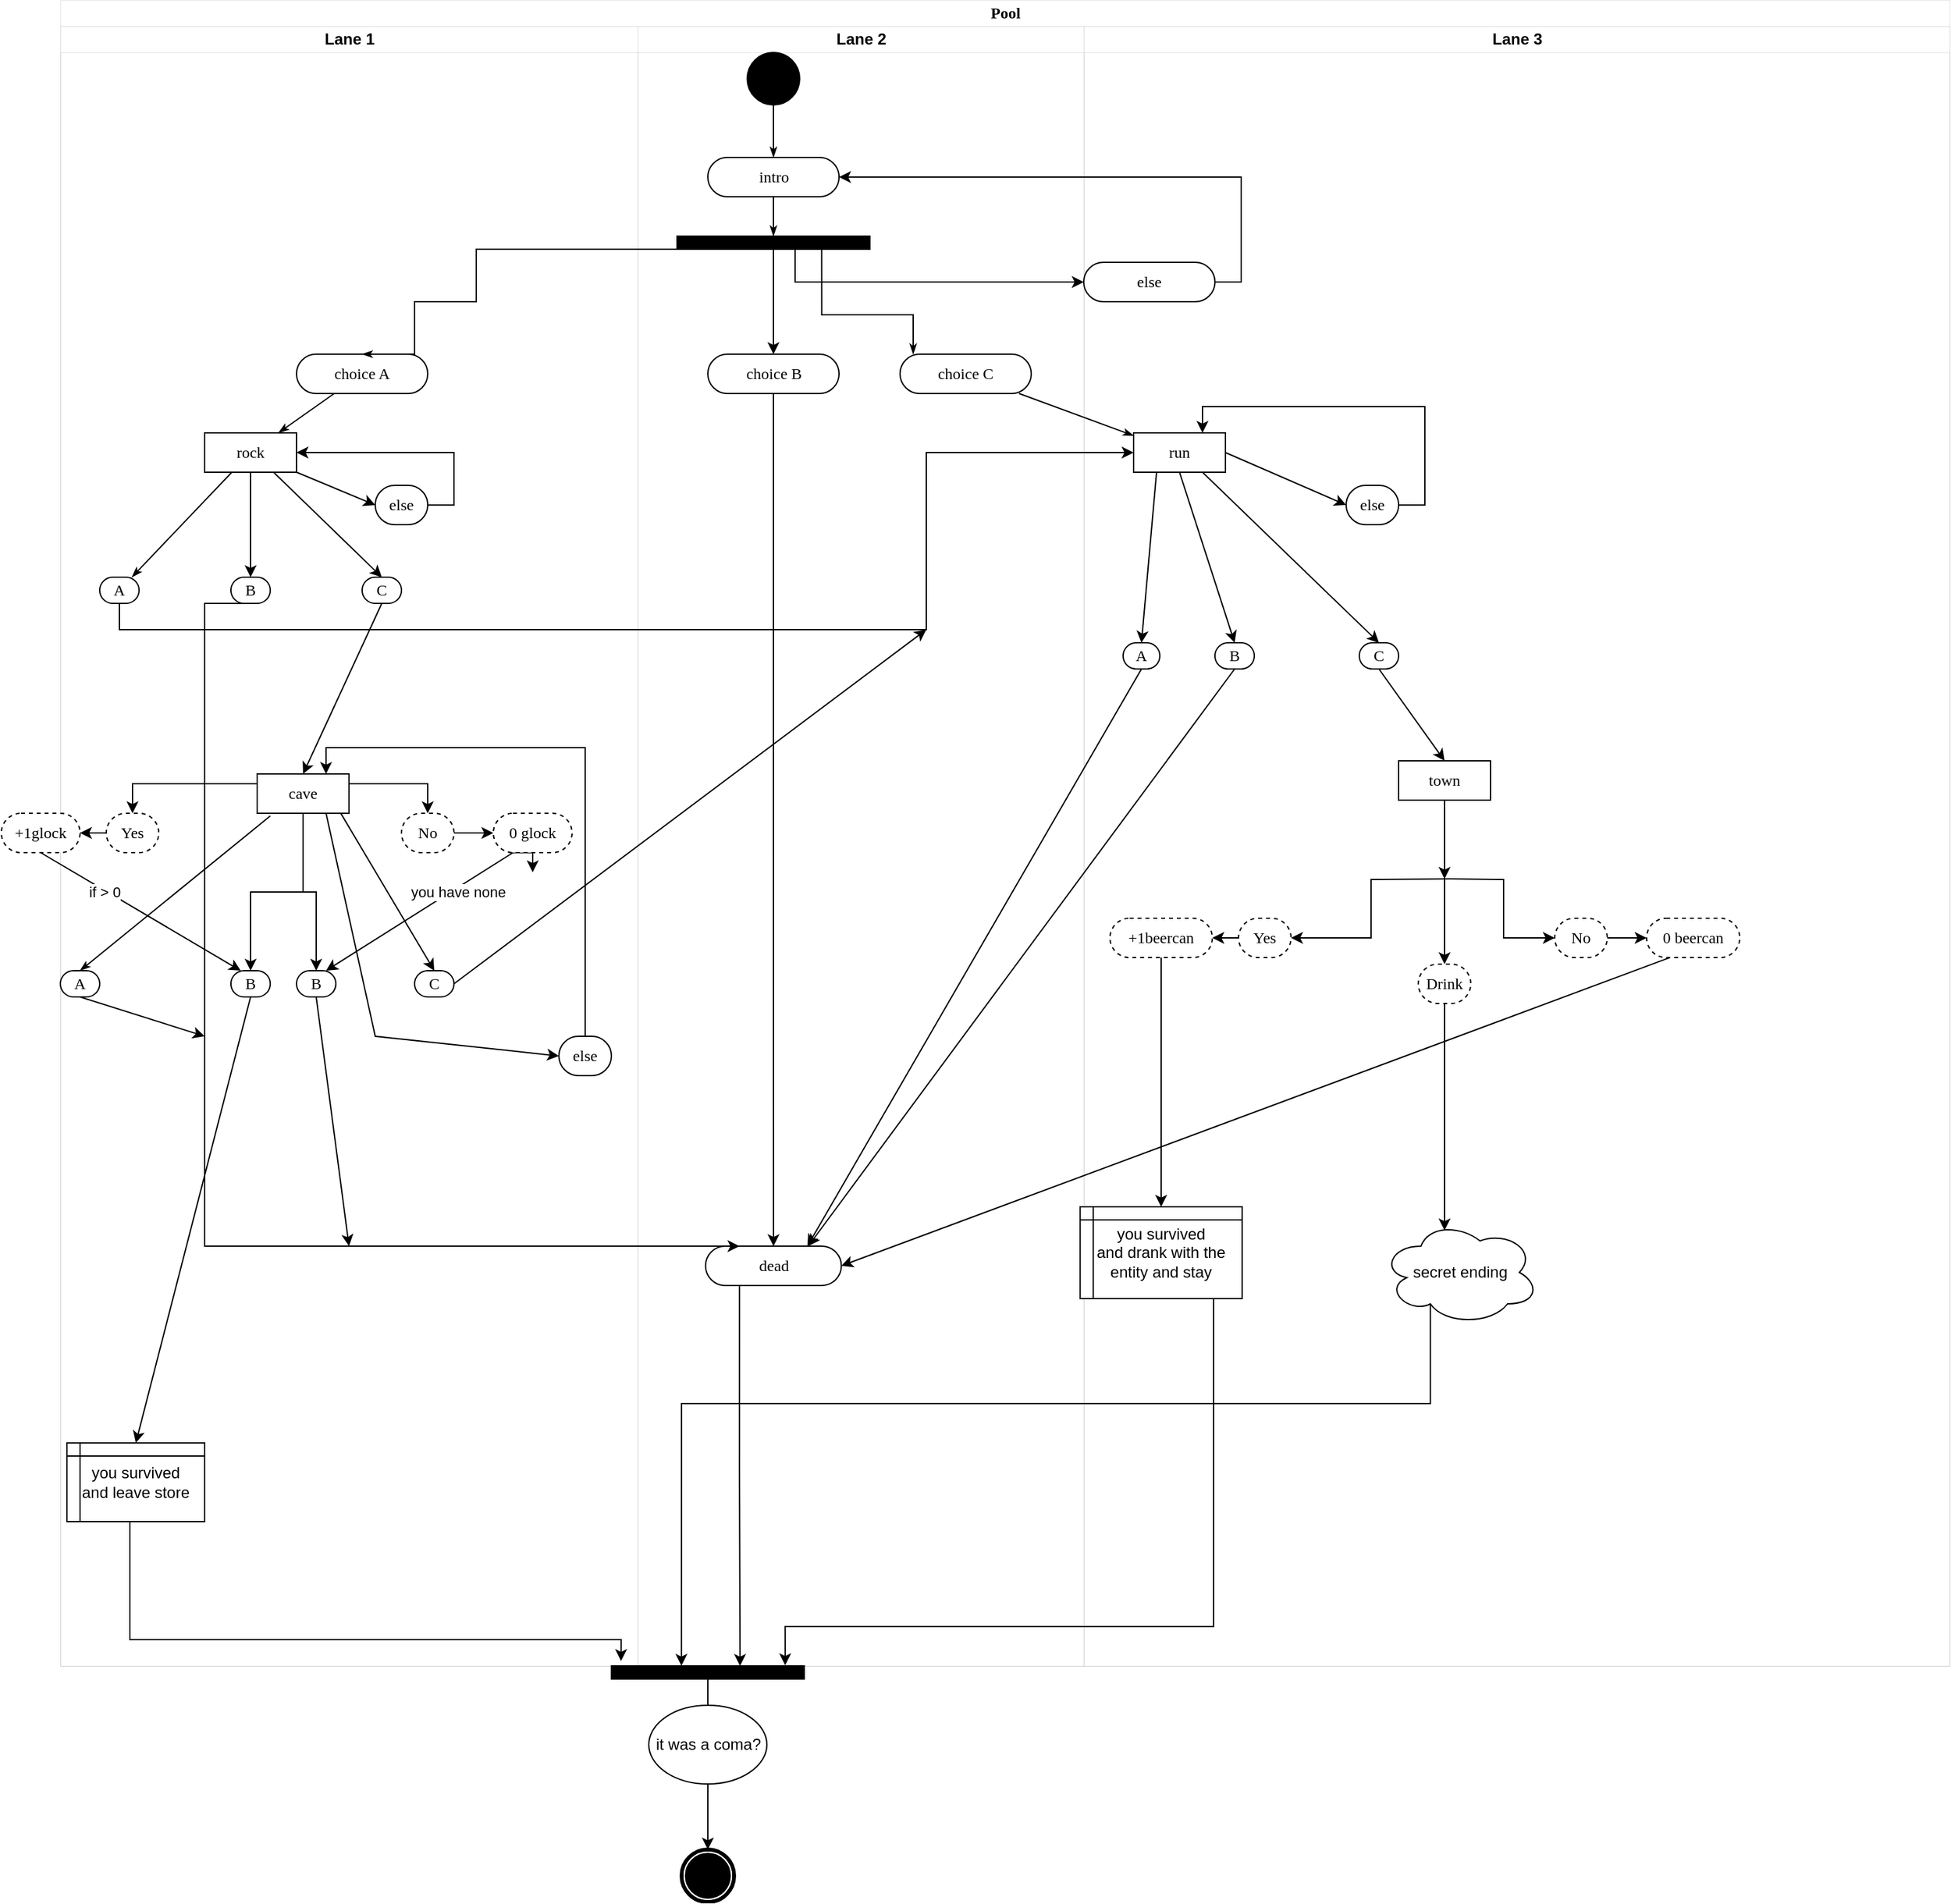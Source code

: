<mxfile version="20.5.1" type="github">
  <diagram name="Page-1" id="0783ab3e-0a74-02c8-0abd-f7b4e66b4bec">
    <mxGraphModel dx="3700" dy="2087" grid="1" gridSize="10" guides="1" tooltips="1" connect="1" arrows="1" fold="1" page="1" pageScale="1" pageWidth="850" pageHeight="1100" background="none" math="0" shadow="0">
      <root>
        <mxCell id="0" />
        <mxCell id="1" parent="0" />
        <mxCell id="1c1d494c118603dd-1" value="Pool" style="swimlane;html=1;childLayout=stackLayout;startSize=20;rounded=0;shadow=0;comic=0;labelBackgroundColor=none;strokeWidth=0;fontFamily=Verdana;fontSize=12;align=center;" parent="1" vertex="1">
          <mxGeometry x="-500" y="20" width="1440" height="1270" as="geometry" />
        </mxCell>
        <mxCell id="1c1d494c118603dd-2" value="Lane 1" style="swimlane;html=1;startSize=20;strokeWidth=0;" parent="1c1d494c118603dd-1" vertex="1">
          <mxGeometry y="20" width="440" height="1250" as="geometry" />
        </mxCell>
        <mxCell id="1c1d494c118603dd-7" value="A" style="rounded=1;whiteSpace=wrap;html=1;shadow=0;comic=0;labelBackgroundColor=none;strokeWidth=1;fontFamily=Verdana;fontSize=12;align=center;arcSize=50;" parent="1c1d494c118603dd-2" vertex="1">
          <mxGeometry x="30" y="420" width="30" height="20" as="geometry" />
        </mxCell>
        <mxCell id="1c1d494c118603dd-35" style="edgeStyle=none;rounded=0;html=1;labelBackgroundColor=none;startArrow=none;startFill=0;startSize=5;endArrow=classicThin;endFill=1;endSize=5;jettySize=auto;orthogonalLoop=1;strokeWidth=1;fontFamily=Verdana;fontSize=12" parent="1c1d494c118603dd-2" source="1c1d494c118603dd-10" target="1c1d494c118603dd-7" edge="1">
          <mxGeometry relative="1" as="geometry" />
        </mxCell>
        <mxCell id="5KNi4qouuiM3pBmb8lXh-45" style="edgeStyle=orthogonalEdgeStyle;rounded=0;orthogonalLoop=1;jettySize=auto;html=1;exitX=0.5;exitY=1;exitDx=0;exitDy=0;entryX=0.5;entryY=0;entryDx=0;entryDy=0;" edge="1" parent="1c1d494c118603dd-2" source="1c1d494c118603dd-10" target="5KNi4qouuiM3pBmb8lXh-16">
          <mxGeometry relative="1" as="geometry" />
        </mxCell>
        <mxCell id="1c1d494c118603dd-10" value="rock" style="rounded=0;whiteSpace=wrap;html=1;shadow=0;comic=0;labelBackgroundColor=none;strokeWidth=1;fontFamily=Verdana;fontSize=12;align=center;arcSize=50;" parent="1c1d494c118603dd-2" vertex="1">
          <mxGeometry x="110" y="310" width="70" height="30" as="geometry" />
        </mxCell>
        <mxCell id="1c1d494c118603dd-6" value="choice A" style="rounded=1;whiteSpace=wrap;html=1;shadow=0;comic=0;labelBackgroundColor=none;strokeWidth=1;fontFamily=Verdana;fontSize=12;align=center;arcSize=50;" parent="1c1d494c118603dd-2" vertex="1">
          <mxGeometry x="180" y="250" width="100" height="30" as="geometry" />
        </mxCell>
        <mxCell id="1c1d494c118603dd-34" style="edgeStyle=none;rounded=0;html=1;labelBackgroundColor=none;startArrow=none;startFill=0;startSize=5;endArrow=classicThin;endFill=1;endSize=5;jettySize=auto;orthogonalLoop=1;strokeWidth=1;fontFamily=Verdana;fontSize=12" parent="1c1d494c118603dd-2" source="1c1d494c118603dd-6" target="1c1d494c118603dd-10" edge="1">
          <mxGeometry relative="1" as="geometry" />
        </mxCell>
        <mxCell id="5KNi4qouuiM3pBmb8lXh-16" value="B" style="rounded=1;whiteSpace=wrap;html=1;shadow=0;comic=0;labelBackgroundColor=none;strokeWidth=1;fontFamily=Verdana;fontSize=12;align=center;arcSize=50;" vertex="1" parent="1c1d494c118603dd-2">
          <mxGeometry x="130" y="420" width="30" height="20" as="geometry" />
        </mxCell>
        <mxCell id="5KNi4qouuiM3pBmb8lXh-17" value="C" style="rounded=1;whiteSpace=wrap;html=1;shadow=0;comic=0;labelBackgroundColor=none;strokeWidth=1;fontFamily=Verdana;fontSize=12;align=center;arcSize=50;" vertex="1" parent="1c1d494c118603dd-2">
          <mxGeometry x="230" y="420" width="30" height="20" as="geometry" />
        </mxCell>
        <mxCell id="5KNi4qouuiM3pBmb8lXh-48" value="" style="endArrow=classic;html=1;rounded=0;exitX=0.75;exitY=1;exitDx=0;exitDy=0;entryX=0.5;entryY=0;entryDx=0;entryDy=0;" edge="1" parent="1c1d494c118603dd-2" source="1c1d494c118603dd-10" target="5KNi4qouuiM3pBmb8lXh-17">
          <mxGeometry width="50" height="50" relative="1" as="geometry">
            <mxPoint x="200" y="390" as="sourcePoint" />
            <mxPoint x="250" y="340" as="targetPoint" />
          </mxGeometry>
        </mxCell>
        <mxCell id="5KNi4qouuiM3pBmb8lXh-74" style="edgeStyle=orthogonalEdgeStyle;rounded=0;orthogonalLoop=1;jettySize=auto;html=1;exitX=1;exitY=0.25;exitDx=0;exitDy=0;entryX=0.5;entryY=0;entryDx=0;entryDy=0;" edge="1" parent="1c1d494c118603dd-2" source="5KNi4qouuiM3pBmb8lXh-51" target="5KNi4qouuiM3pBmb8lXh-61">
          <mxGeometry relative="1" as="geometry" />
        </mxCell>
        <mxCell id="5KNi4qouuiM3pBmb8lXh-75" style="edgeStyle=orthogonalEdgeStyle;rounded=0;orthogonalLoop=1;jettySize=auto;html=1;exitX=0;exitY=0.25;exitDx=0;exitDy=0;entryX=0.5;entryY=0;entryDx=0;entryDy=0;" edge="1" parent="1c1d494c118603dd-2" source="5KNi4qouuiM3pBmb8lXh-51" target="5KNi4qouuiM3pBmb8lXh-60">
          <mxGeometry relative="1" as="geometry" />
        </mxCell>
        <mxCell id="5KNi4qouuiM3pBmb8lXh-80" style="edgeStyle=orthogonalEdgeStyle;rounded=0;orthogonalLoop=1;jettySize=auto;html=1;exitX=0.5;exitY=1;exitDx=0;exitDy=0;entryX=0.5;entryY=0;entryDx=0;entryDy=0;" edge="1" parent="1c1d494c118603dd-2" source="5KNi4qouuiM3pBmb8lXh-51" target="5KNi4qouuiM3pBmb8lXh-77">
          <mxGeometry relative="1" as="geometry" />
        </mxCell>
        <mxCell id="5KNi4qouuiM3pBmb8lXh-97" style="edgeStyle=orthogonalEdgeStyle;rounded=0;orthogonalLoop=1;jettySize=auto;html=1;exitX=0.5;exitY=1;exitDx=0;exitDy=0;entryX=0.5;entryY=0;entryDx=0;entryDy=0;" edge="1" parent="1c1d494c118603dd-2" source="5KNi4qouuiM3pBmb8lXh-51" target="5KNi4qouuiM3pBmb8lXh-95">
          <mxGeometry relative="1" as="geometry" />
        </mxCell>
        <mxCell id="5KNi4qouuiM3pBmb8lXh-51" value="cave" style="rounded=0;whiteSpace=wrap;html=1;shadow=0;comic=0;labelBackgroundColor=none;strokeWidth=1;fontFamily=Verdana;fontSize=12;align=center;arcSize=50;" vertex="1" parent="1c1d494c118603dd-2">
          <mxGeometry x="150" y="570" width="70" height="30" as="geometry" />
        </mxCell>
        <mxCell id="5KNi4qouuiM3pBmb8lXh-58" style="edgeStyle=orthogonalEdgeStyle;rounded=0;orthogonalLoop=1;jettySize=auto;html=1;exitX=1;exitY=0.5;exitDx=0;exitDy=0;entryX=1;entryY=0.5;entryDx=0;entryDy=0;" edge="1" parent="1c1d494c118603dd-2" source="5KNi4qouuiM3pBmb8lXh-53" target="1c1d494c118603dd-10">
          <mxGeometry relative="1" as="geometry" />
        </mxCell>
        <mxCell id="5KNi4qouuiM3pBmb8lXh-53" value="else" style="rounded=1;whiteSpace=wrap;html=1;shadow=0;comic=0;labelBackgroundColor=none;strokeWidth=1;fontFamily=Verdana;fontSize=12;align=center;arcSize=50;" vertex="1" parent="1c1d494c118603dd-2">
          <mxGeometry x="240" y="350" width="40" height="30" as="geometry" />
        </mxCell>
        <mxCell id="5KNi4qouuiM3pBmb8lXh-57" value="" style="endArrow=classic;html=1;rounded=0;exitX=1;exitY=1;exitDx=0;exitDy=0;entryX=0;entryY=0.5;entryDx=0;entryDy=0;" edge="1" parent="1c1d494c118603dd-2" source="1c1d494c118603dd-10" target="5KNi4qouuiM3pBmb8lXh-53">
          <mxGeometry width="50" height="50" relative="1" as="geometry">
            <mxPoint x="400" y="490" as="sourcePoint" />
            <mxPoint x="450" y="440" as="targetPoint" />
          </mxGeometry>
        </mxCell>
        <mxCell id="5KNi4qouuiM3pBmb8lXh-69" style="edgeStyle=orthogonalEdgeStyle;rounded=0;orthogonalLoop=1;jettySize=auto;html=1;" edge="1" parent="1c1d494c118603dd-2" source="5KNi4qouuiM3pBmb8lXh-60" target="5KNi4qouuiM3pBmb8lXh-68">
          <mxGeometry relative="1" as="geometry" />
        </mxCell>
        <mxCell id="5KNi4qouuiM3pBmb8lXh-60" value="Yes" style="rounded=1;whiteSpace=wrap;html=1;shadow=0;comic=0;labelBackgroundColor=none;strokeWidth=1;fontFamily=Verdana;fontSize=12;align=center;arcSize=50;fillStyle=auto;dashed=1;" vertex="1" parent="1c1d494c118603dd-2">
          <mxGeometry x="35" y="600" width="40" height="30" as="geometry" />
        </mxCell>
        <mxCell id="5KNi4qouuiM3pBmb8lXh-71" value="" style="edgeStyle=orthogonalEdgeStyle;rounded=0;orthogonalLoop=1;jettySize=auto;html=1;" edge="1" parent="1c1d494c118603dd-2" source="5KNi4qouuiM3pBmb8lXh-61" target="5KNi4qouuiM3pBmb8lXh-70">
          <mxGeometry relative="1" as="geometry" />
        </mxCell>
        <mxCell id="5KNi4qouuiM3pBmb8lXh-61" value="No" style="rounded=1;whiteSpace=wrap;html=1;shadow=0;comic=0;labelBackgroundColor=none;strokeWidth=1;fontFamily=Verdana;fontSize=12;align=center;arcSize=50;dashed=1;" vertex="1" parent="1c1d494c118603dd-2">
          <mxGeometry x="260" y="600" width="40" height="30" as="geometry" />
        </mxCell>
        <mxCell id="5KNi4qouuiM3pBmb8lXh-67" value="" style="endArrow=classic;html=1;rounded=0;entryX=0.5;entryY=0;entryDx=0;entryDy=0;exitX=0.5;exitY=1;exitDx=0;exitDy=0;" edge="1" parent="1c1d494c118603dd-2" source="5KNi4qouuiM3pBmb8lXh-17" target="5KNi4qouuiM3pBmb8lXh-51">
          <mxGeometry width="50" height="50" relative="1" as="geometry">
            <mxPoint x="230" y="520" as="sourcePoint" />
            <mxPoint x="280" y="470" as="targetPoint" />
          </mxGeometry>
        </mxCell>
        <mxCell id="5KNi4qouuiM3pBmb8lXh-68" value="+1glock" style="rounded=1;whiteSpace=wrap;html=1;shadow=0;comic=0;labelBackgroundColor=none;strokeWidth=1;fontFamily=Verdana;fontSize=12;align=center;arcSize=50;fillStyle=auto;dashed=1;" vertex="1" parent="1c1d494c118603dd-2">
          <mxGeometry x="-45" y="600" width="60" height="30" as="geometry" />
        </mxCell>
        <mxCell id="5KNi4qouuiM3pBmb8lXh-94" style="edgeStyle=orthogonalEdgeStyle;rounded=0;orthogonalLoop=1;jettySize=auto;html=1;exitX=0.25;exitY=1;exitDx=0;exitDy=0;" edge="1" parent="1c1d494c118603dd-2" source="5KNi4qouuiM3pBmb8lXh-70">
          <mxGeometry relative="1" as="geometry">
            <mxPoint x="360" y="645" as="targetPoint" />
          </mxGeometry>
        </mxCell>
        <mxCell id="5KNi4qouuiM3pBmb8lXh-70" value="0 glock" style="rounded=1;whiteSpace=wrap;html=1;shadow=0;comic=0;labelBackgroundColor=none;strokeWidth=1;fontFamily=Verdana;fontSize=12;align=center;arcSize=50;dashed=1;" vertex="1" parent="1c1d494c118603dd-2">
          <mxGeometry x="330" y="600" width="60" height="30" as="geometry" />
        </mxCell>
        <mxCell id="5KNi4qouuiM3pBmb8lXh-76" value="A" style="rounded=1;whiteSpace=wrap;html=1;shadow=0;comic=0;labelBackgroundColor=none;strokeWidth=1;fontFamily=Verdana;fontSize=12;align=center;arcSize=50;" vertex="1" parent="1c1d494c118603dd-2">
          <mxGeometry y="720" width="30" height="20" as="geometry" />
        </mxCell>
        <mxCell id="5KNi4qouuiM3pBmb8lXh-77" value="B" style="rounded=1;whiteSpace=wrap;html=1;shadow=0;comic=0;labelBackgroundColor=none;strokeWidth=1;fontFamily=Verdana;fontSize=12;align=center;arcSize=50;" vertex="1" parent="1c1d494c118603dd-2">
          <mxGeometry x="130" y="720" width="30" height="20" as="geometry" />
        </mxCell>
        <mxCell id="5KNi4qouuiM3pBmb8lXh-78" value="C" style="rounded=1;whiteSpace=wrap;html=1;shadow=0;comic=0;labelBackgroundColor=none;strokeWidth=1;fontFamily=Verdana;fontSize=12;align=center;arcSize=50;" vertex="1" parent="1c1d494c118603dd-2">
          <mxGeometry x="270" y="720" width="30" height="20" as="geometry" />
        </mxCell>
        <mxCell id="5KNi4qouuiM3pBmb8lXh-79" style="edgeStyle=none;rounded=0;html=1;labelBackgroundColor=none;startArrow=none;startFill=0;startSize=5;endArrow=classicThin;endFill=1;endSize=5;jettySize=auto;orthogonalLoop=1;strokeWidth=1;fontFamily=Verdana;fontSize=12;exitX=0.143;exitY=1.068;exitDx=0;exitDy=0;exitPerimeter=0;entryX=0.5;entryY=0;entryDx=0;entryDy=0;" edge="1" parent="1c1d494c118603dd-2" source="5KNi4qouuiM3pBmb8lXh-51" target="5KNi4qouuiM3pBmb8lXh-76">
          <mxGeometry relative="1" as="geometry">
            <mxPoint x="151.194" y="610" as="sourcePoint" />
            <mxPoint x="75.004" y="690" as="targetPoint" />
          </mxGeometry>
        </mxCell>
        <mxCell id="5KNi4qouuiM3pBmb8lXh-82" value="" style="endArrow=classic;html=1;rounded=0;exitX=0.91;exitY=0.998;exitDx=0;exitDy=0;entryX=0.5;entryY=0;entryDx=0;entryDy=0;exitPerimeter=0;" edge="1" parent="1c1d494c118603dd-2" source="5KNi4qouuiM3pBmb8lXh-51" target="5KNi4qouuiM3pBmb8lXh-78">
          <mxGeometry width="50" height="50" relative="1" as="geometry">
            <mxPoint x="203.75" y="600" as="sourcePoint" />
            <mxPoint x="286.25" y="680" as="targetPoint" />
          </mxGeometry>
        </mxCell>
        <mxCell id="5KNi4qouuiM3pBmb8lXh-90" value="" style="endArrow=classic;html=1;rounded=0;exitX=0.5;exitY=1;exitDx=0;exitDy=0;" edge="1" parent="1c1d494c118603dd-2" source="5KNi4qouuiM3pBmb8lXh-76">
          <mxGeometry width="50" height="50" relative="1" as="geometry">
            <mxPoint x="70" y="790" as="sourcePoint" />
            <mxPoint x="110" y="770" as="targetPoint" />
          </mxGeometry>
        </mxCell>
        <mxCell id="5KNi4qouuiM3pBmb8lXh-91" value="&amp;nbsp;if &amp;gt; 0" style="endArrow=classic;html=1;rounded=0;exitX=0.5;exitY=1;exitDx=0;exitDy=0;entryX=0.25;entryY=0;entryDx=0;entryDy=0;" edge="1" parent="1c1d494c118603dd-2" source="5KNi4qouuiM3pBmb8lXh-68" target="5KNi4qouuiM3pBmb8lXh-77">
          <mxGeometry x="-0.366" y="-2" width="50" height="50" relative="1" as="geometry">
            <mxPoint x="-70" y="760" as="sourcePoint" />
            <mxPoint x="-20" y="710" as="targetPoint" />
            <mxPoint as="offset" />
          </mxGeometry>
        </mxCell>
        <mxCell id="5KNi4qouuiM3pBmb8lXh-95" value="B" style="rounded=1;whiteSpace=wrap;html=1;shadow=0;comic=0;labelBackgroundColor=none;strokeWidth=1;fontFamily=Verdana;fontSize=12;align=center;arcSize=50;" vertex="1" parent="1c1d494c118603dd-2">
          <mxGeometry x="180" y="720" width="30" height="20" as="geometry" />
        </mxCell>
        <mxCell id="5KNi4qouuiM3pBmb8lXh-100" value="" style="endArrow=classic;html=1;rounded=0;exitX=0.25;exitY=1;exitDx=0;exitDy=0;entryX=0.75;entryY=0;entryDx=0;entryDy=0;" edge="1" parent="1c1d494c118603dd-2" source="5KNi4qouuiM3pBmb8lXh-70" target="5KNi4qouuiM3pBmb8lXh-95">
          <mxGeometry width="50" height="50" relative="1" as="geometry">
            <mxPoint x="260" y="700" as="sourcePoint" />
            <mxPoint x="310" y="650" as="targetPoint" />
          </mxGeometry>
        </mxCell>
        <mxCell id="5KNi4qouuiM3pBmb8lXh-101" value="you have none" style="edgeLabel;html=1;align=center;verticalAlign=middle;resizable=0;points=[];" vertex="1" connectable="0" parent="5KNi4qouuiM3pBmb8lXh-100">
          <mxGeometry x="-0.257" y="-2" relative="1" as="geometry">
            <mxPoint x="12" y="-2" as="offset" />
          </mxGeometry>
        </mxCell>
        <mxCell id="5KNi4qouuiM3pBmb8lXh-102" value="" style="endArrow=classic;html=1;rounded=0;exitX=0.5;exitY=1;exitDx=0;exitDy=0;" edge="1" parent="1c1d494c118603dd-2" source="5KNi4qouuiM3pBmb8lXh-95">
          <mxGeometry width="50" height="50" relative="1" as="geometry">
            <mxPoint x="190" y="840" as="sourcePoint" />
            <mxPoint x="220" y="930" as="targetPoint" />
          </mxGeometry>
        </mxCell>
        <mxCell id="5KNi4qouuiM3pBmb8lXh-111" value="you survived&lt;br&gt;and leave store" style="shape=internalStorage;whiteSpace=wrap;html=1;backgroundOutline=1;fillStyle=auto;dx=10;dy=10;" vertex="1" parent="1c1d494c118603dd-2">
          <mxGeometry x="5" y="1080" width="105" height="60" as="geometry" />
        </mxCell>
        <mxCell id="5KNi4qouuiM3pBmb8lXh-125" style="edgeStyle=orthogonalEdgeStyle;rounded=0;orthogonalLoop=1;jettySize=auto;html=1;exitX=0.5;exitY=0;exitDx=0;exitDy=0;entryX=0.75;entryY=0;entryDx=0;entryDy=0;" edge="1" parent="1c1d494c118603dd-2" source="5KNi4qouuiM3pBmb8lXh-123" target="5KNi4qouuiM3pBmb8lXh-51">
          <mxGeometry relative="1" as="geometry" />
        </mxCell>
        <mxCell id="5KNi4qouuiM3pBmb8lXh-123" value="else" style="rounded=1;whiteSpace=wrap;html=1;shadow=0;comic=0;labelBackgroundColor=none;strokeWidth=1;fontFamily=Verdana;fontSize=12;align=center;arcSize=50;" vertex="1" parent="1c1d494c118603dd-2">
          <mxGeometry x="380" y="770" width="40" height="30" as="geometry" />
        </mxCell>
        <mxCell id="5KNi4qouuiM3pBmb8lXh-122" value="" style="endArrow=classic;html=1;rounded=0;exitX=0.75;exitY=1;exitDx=0;exitDy=0;entryX=0;entryY=0.5;entryDx=0;entryDy=0;" edge="1" parent="1c1d494c118603dd-2" source="5KNi4qouuiM3pBmb8lXh-51" target="5KNi4qouuiM3pBmb8lXh-123">
          <mxGeometry width="50" height="50" relative="1" as="geometry">
            <mxPoint x="223.7" y="609.94" as="sourcePoint" />
            <mxPoint x="260" y="770" as="targetPoint" />
            <Array as="points">
              <mxPoint x="240" y="770" />
            </Array>
          </mxGeometry>
        </mxCell>
        <mxCell id="5KNi4qouuiM3pBmb8lXh-136" value="" style="endArrow=classic;html=1;rounded=0;exitX=0.5;exitY=1;exitDx=0;exitDy=0;entryX=0.5;entryY=0;entryDx=0;entryDy=0;" edge="1" parent="1c1d494c118603dd-2" source="5KNi4qouuiM3pBmb8lXh-77" target="5KNi4qouuiM3pBmb8lXh-111">
          <mxGeometry width="50" height="50" relative="1" as="geometry">
            <mxPoint x="-100" y="870" as="sourcePoint" />
            <mxPoint x="-50" y="820" as="targetPoint" />
          </mxGeometry>
        </mxCell>
        <mxCell id="1c1d494c118603dd-3" value="Lane 2" style="swimlane;html=1;startSize=20;strokeWidth=0;" parent="1c1d494c118603dd-1" vertex="1">
          <mxGeometry x="440" y="20" width="340" height="1250" as="geometry" />
        </mxCell>
        <mxCell id="5KNi4qouuiM3pBmb8lXh-3" style="edgeStyle=orthogonalEdgeStyle;rounded=0;orthogonalLoop=1;jettySize=auto;html=1;exitX=0.5;exitY=0;exitDx=0;exitDy=0;entryX=0.5;entryY=0;entryDx=0;entryDy=0;" edge="1" parent="1c1d494c118603dd-3" source="60571a20871a0731-3" target="5KNi4qouuiM3pBmb8lXh-2">
          <mxGeometry relative="1" as="geometry">
            <Array as="points">
              <mxPoint x="104" y="180" />
              <mxPoint x="104" y="180" />
            </Array>
          </mxGeometry>
        </mxCell>
        <mxCell id="60571a20871a0731-3" value="" style="whiteSpace=wrap;html=1;rounded=0;shadow=0;comic=0;labelBackgroundColor=none;strokeWidth=1;fillColor=#000000;fontFamily=Verdana;fontSize=12;align=center;rotation=0;" parent="1c1d494c118603dd-3" vertex="1">
          <mxGeometry x="30" y="160" width="147" height="10" as="geometry" />
        </mxCell>
        <mxCell id="1c1d494c118603dd-5" value="choice C" style="rounded=1;whiteSpace=wrap;html=1;shadow=0;comic=0;labelBackgroundColor=none;strokeWidth=1;fontFamily=Verdana;fontSize=12;align=center;arcSize=50;" parent="1c1d494c118603dd-3" vertex="1">
          <mxGeometry x="200" y="250" width="100" height="30" as="geometry" />
        </mxCell>
        <mxCell id="1c1d494c118603dd-29" style="edgeStyle=orthogonalEdgeStyle;rounded=0;html=1;exitX=0.75;exitY=1;labelBackgroundColor=none;startArrow=none;startFill=0;startSize=5;endArrow=classicThin;endFill=1;endSize=5;jettySize=auto;orthogonalLoop=1;strokeWidth=1;fontFamily=Verdana;fontSize=12" parent="1c1d494c118603dd-3" source="60571a20871a0731-3" target="1c1d494c118603dd-5" edge="1">
          <mxGeometry relative="1" as="geometry">
            <Array as="points">
              <mxPoint x="140" y="220" />
              <mxPoint x="210" y="220" />
            </Array>
          </mxGeometry>
        </mxCell>
        <mxCell id="5KNi4qouuiM3pBmb8lXh-6" value="" style="edgeStyle=orthogonalEdgeStyle;rounded=0;orthogonalLoop=1;jettySize=auto;html=1;" edge="1" parent="1c1d494c118603dd-3" source="5KNi4qouuiM3pBmb8lXh-2" target="5KNi4qouuiM3pBmb8lXh-4">
          <mxGeometry relative="1" as="geometry" />
        </mxCell>
        <mxCell id="5KNi4qouuiM3pBmb8lXh-2" value="choice B" style="rounded=1;whiteSpace=wrap;html=1;shadow=0;comic=0;labelBackgroundColor=none;strokeWidth=1;fontFamily=Verdana;fontSize=12;align=center;arcSize=50;" vertex="1" parent="1c1d494c118603dd-3">
          <mxGeometry x="53.5" y="250" width="100" height="30" as="geometry" />
        </mxCell>
        <mxCell id="60571a20871a0731-4" value="" style="ellipse;whiteSpace=wrap;html=1;rounded=0;shadow=0;comic=0;labelBackgroundColor=none;strokeWidth=1;fillColor=#000000;fontFamily=Verdana;fontSize=12;align=center;" parent="1c1d494c118603dd-3" vertex="1">
          <mxGeometry x="83.5" y="20" width="40" height="40" as="geometry" />
        </mxCell>
        <mxCell id="60571a20871a0731-8" value="intro" style="rounded=1;whiteSpace=wrap;html=1;shadow=0;comic=0;labelBackgroundColor=none;strokeWidth=1;fontFamily=Verdana;fontSize=12;align=center;arcSize=50;" parent="1c1d494c118603dd-3" vertex="1">
          <mxGeometry x="53.5" y="100" width="100" height="30" as="geometry" />
        </mxCell>
        <mxCell id="1c1d494c118603dd-28" style="edgeStyle=orthogonalEdgeStyle;rounded=0;html=1;entryX=0.5;entryY=0;labelBackgroundColor=none;startArrow=none;startFill=0;startSize=5;endArrow=classicThin;endFill=1;endSize=5;jettySize=auto;orthogonalLoop=1;strokeWidth=1;fontFamily=Verdana;fontSize=12" parent="1c1d494c118603dd-3" source="60571a20871a0731-8" target="60571a20871a0731-3" edge="1">
          <mxGeometry relative="1" as="geometry">
            <Array as="points">
              <mxPoint x="104" y="125" />
            </Array>
          </mxGeometry>
        </mxCell>
        <mxCell id="1c1d494c118603dd-27" style="edgeStyle=orthogonalEdgeStyle;rounded=0;html=1;labelBackgroundColor=none;startArrow=none;startFill=0;startSize=5;endArrow=classicThin;endFill=1;endSize=5;jettySize=auto;orthogonalLoop=1;strokeWidth=1;fontFamily=Verdana;fontSize=12" parent="1c1d494c118603dd-3" source="60571a20871a0731-4" target="60571a20871a0731-8" edge="1">
          <mxGeometry relative="1" as="geometry" />
        </mxCell>
        <mxCell id="5KNi4qouuiM3pBmb8lXh-4" value="dead" style="whiteSpace=wrap;html=1;fontFamily=Verdana;rounded=1;shadow=0;comic=0;labelBackgroundColor=none;strokeWidth=1;arcSize=50;" vertex="1" parent="1c1d494c118603dd-3">
          <mxGeometry x="51.75" y="930" width="103.5" height="30" as="geometry" />
        </mxCell>
        <mxCell id="5KNi4qouuiM3pBmb8lXh-119" value="" style="endArrow=classic;html=1;rounded=0;exitX=1;exitY=0.5;exitDx=0;exitDy=0;" edge="1" parent="1c1d494c118603dd-3" source="5KNi4qouuiM3pBmb8lXh-78">
          <mxGeometry width="50" height="50" relative="1" as="geometry">
            <mxPoint x="50" y="660" as="sourcePoint" />
            <mxPoint x="220" y="460" as="targetPoint" />
          </mxGeometry>
        </mxCell>
        <mxCell id="1c1d494c118603dd-4" value="Lane 3" style="swimlane;html=1;startSize=20;strokeWidth=0;" parent="1c1d494c118603dd-1" vertex="1">
          <mxGeometry x="780" y="20" width="660" height="1250" as="geometry" />
        </mxCell>
        <mxCell id="1c1d494c118603dd-9" value="run" style="rounded=0;whiteSpace=wrap;html=1;shadow=0;comic=0;labelBackgroundColor=none;strokeWidth=1;fontFamily=Verdana;fontSize=12;align=center;arcSize=50;" parent="1c1d494c118603dd-4" vertex="1">
          <mxGeometry x="38" y="310" width="70" height="30" as="geometry" />
        </mxCell>
        <mxCell id="5KNi4qouuiM3pBmb8lXh-13" value="else" style="rounded=1;whiteSpace=wrap;html=1;shadow=0;comic=0;labelBackgroundColor=none;strokeWidth=1;fontFamily=Verdana;fontSize=12;align=center;arcSize=50;" vertex="1" parent="1c1d494c118603dd-4">
          <mxGeometry y="180" width="100" height="30" as="geometry" />
        </mxCell>
        <mxCell id="5KNi4qouuiM3pBmb8lXh-126" value="A" style="rounded=1;whiteSpace=wrap;html=1;shadow=0;comic=0;labelBackgroundColor=none;strokeWidth=1;fontFamily=Verdana;fontSize=12;align=center;arcSize=50;" vertex="1" parent="1c1d494c118603dd-4">
          <mxGeometry x="30" y="470" width="28" height="20" as="geometry" />
        </mxCell>
        <mxCell id="5KNi4qouuiM3pBmb8lXh-127" value="B" style="rounded=1;whiteSpace=wrap;html=1;shadow=0;comic=0;labelBackgroundColor=none;strokeWidth=1;fontFamily=Verdana;fontSize=12;align=center;arcSize=50;" vertex="1" parent="1c1d494c118603dd-4">
          <mxGeometry x="100" y="470" width="30" height="20" as="geometry" />
        </mxCell>
        <mxCell id="5KNi4qouuiM3pBmb8lXh-128" value="C" style="rounded=1;whiteSpace=wrap;html=1;shadow=0;comic=0;labelBackgroundColor=none;strokeWidth=1;fontFamily=Verdana;fontSize=12;align=center;arcSize=50;" vertex="1" parent="1c1d494c118603dd-4">
          <mxGeometry x="210" y="470" width="30" height="20" as="geometry" />
        </mxCell>
        <mxCell id="5KNi4qouuiM3pBmb8lXh-129" value="" style="endArrow=classic;html=1;rounded=0;exitX=0.25;exitY=1;exitDx=0;exitDy=0;entryX=0.5;entryY=0;entryDx=0;entryDy=0;" edge="1" parent="1c1d494c118603dd-4" source="1c1d494c118603dd-9" target="5KNi4qouuiM3pBmb8lXh-126">
          <mxGeometry width="50" height="50" relative="1" as="geometry">
            <mxPoint x="168" y="400" as="sourcePoint" />
            <mxPoint x="-50" y="520" as="targetPoint" />
          </mxGeometry>
        </mxCell>
        <mxCell id="5KNi4qouuiM3pBmb8lXh-131" value="" style="endArrow=classic;html=1;rounded=0;entryX=0.5;entryY=0;entryDx=0;entryDy=0;exitX=0.5;exitY=1;exitDx=0;exitDy=0;" edge="1" parent="1c1d494c118603dd-4" source="1c1d494c118603dd-9" target="5KNi4qouuiM3pBmb8lXh-127">
          <mxGeometry width="50" height="50" relative="1" as="geometry">
            <mxPoint x="193" y="400" as="sourcePoint" />
            <mxPoint x="-50" y="520" as="targetPoint" />
          </mxGeometry>
        </mxCell>
        <mxCell id="5KNi4qouuiM3pBmb8lXh-130" value="" style="endArrow=classic;html=1;rounded=0;entryX=0.5;entryY=0;entryDx=0;entryDy=0;exitX=0.75;exitY=1;exitDx=0;exitDy=0;" edge="1" parent="1c1d494c118603dd-4" source="1c1d494c118603dd-9" target="5KNi4qouuiM3pBmb8lXh-128">
          <mxGeometry width="50" height="50" relative="1" as="geometry">
            <mxPoint x="80" y="340" as="sourcePoint" />
            <mxPoint x="-50" y="520" as="targetPoint" />
          </mxGeometry>
        </mxCell>
        <mxCell id="5KNi4qouuiM3pBmb8lXh-155" style="edgeStyle=orthogonalEdgeStyle;rounded=0;orthogonalLoop=1;jettySize=auto;html=1;exitX=0.5;exitY=1;exitDx=0;exitDy=0;entryX=0.5;entryY=0;entryDx=0;entryDy=0;" edge="1" parent="1c1d494c118603dd-4" source="5KNi4qouuiM3pBmb8lXh-143">
          <mxGeometry relative="1" as="geometry">
            <mxPoint x="275" y="650" as="targetPoint" />
          </mxGeometry>
        </mxCell>
        <mxCell id="5KNi4qouuiM3pBmb8lXh-181" style="edgeStyle=orthogonalEdgeStyle;rounded=0;orthogonalLoop=1;jettySize=auto;html=1;exitX=0.5;exitY=1;exitDx=0;exitDy=0;entryX=0.5;entryY=0;entryDx=0;entryDy=0;" edge="1" parent="1c1d494c118603dd-4" source="5KNi4qouuiM3pBmb8lXh-143" target="5KNi4qouuiM3pBmb8lXh-179">
          <mxGeometry relative="1" as="geometry" />
        </mxCell>
        <mxCell id="5KNi4qouuiM3pBmb8lXh-143" value="town" style="rounded=0;whiteSpace=wrap;html=1;shadow=0;comic=0;labelBackgroundColor=none;strokeWidth=1;fontFamily=Verdana;fontSize=12;align=center;arcSize=50;" vertex="1" parent="1c1d494c118603dd-4">
          <mxGeometry x="240" y="560" width="70" height="30" as="geometry" />
        </mxCell>
        <mxCell id="5KNi4qouuiM3pBmb8lXh-156" style="edgeStyle=orthogonalEdgeStyle;rounded=0;orthogonalLoop=1;jettySize=auto;html=1;entryX=1;entryY=0.5;entryDx=0;entryDy=0;" edge="1" parent="1c1d494c118603dd-4" target="5KNi4qouuiM3pBmb8lXh-151">
          <mxGeometry relative="1" as="geometry">
            <mxPoint x="280" y="650" as="sourcePoint" />
          </mxGeometry>
        </mxCell>
        <mxCell id="5KNi4qouuiM3pBmb8lXh-162" style="edgeStyle=orthogonalEdgeStyle;rounded=0;orthogonalLoop=1;jettySize=auto;html=1;entryX=0;entryY=0.5;entryDx=0;entryDy=0;" edge="1" parent="1c1d494c118603dd-4" target="5KNi4qouuiM3pBmb8lXh-152">
          <mxGeometry relative="1" as="geometry">
            <mxPoint x="280" y="650" as="sourcePoint" />
          </mxGeometry>
        </mxCell>
        <mxCell id="5KNi4qouuiM3pBmb8lXh-161" style="edgeStyle=orthogonalEdgeStyle;rounded=0;orthogonalLoop=1;jettySize=auto;html=1;exitX=0;exitY=0.5;exitDx=0;exitDy=0;entryX=1;entryY=0.5;entryDx=0;entryDy=0;" edge="1" parent="1c1d494c118603dd-4" source="5KNi4qouuiM3pBmb8lXh-151" target="5KNi4qouuiM3pBmb8lXh-153">
          <mxGeometry relative="1" as="geometry" />
        </mxCell>
        <mxCell id="5KNi4qouuiM3pBmb8lXh-151" value="Yes" style="rounded=1;whiteSpace=wrap;html=1;shadow=0;comic=0;labelBackgroundColor=none;strokeWidth=1;fontFamily=Verdana;fontSize=12;align=center;arcSize=50;fillStyle=auto;dashed=1;" vertex="1" parent="1c1d494c118603dd-4">
          <mxGeometry x="118" y="680" width="40" height="30" as="geometry" />
        </mxCell>
        <mxCell id="5KNi4qouuiM3pBmb8lXh-163" style="edgeStyle=orthogonalEdgeStyle;rounded=0;orthogonalLoop=1;jettySize=auto;html=1;exitX=1;exitY=0.5;exitDx=0;exitDy=0;entryX=0;entryY=0.5;entryDx=0;entryDy=0;" edge="1" parent="1c1d494c118603dd-4" source="5KNi4qouuiM3pBmb8lXh-152" target="5KNi4qouuiM3pBmb8lXh-154">
          <mxGeometry relative="1" as="geometry" />
        </mxCell>
        <mxCell id="5KNi4qouuiM3pBmb8lXh-152" value="No" style="rounded=1;whiteSpace=wrap;html=1;shadow=0;comic=0;labelBackgroundColor=none;strokeWidth=1;fontFamily=Verdana;fontSize=12;align=center;arcSize=50;dashed=1;" vertex="1" parent="1c1d494c118603dd-4">
          <mxGeometry x="359" y="680" width="40" height="30" as="geometry" />
        </mxCell>
        <mxCell id="5KNi4qouuiM3pBmb8lXh-166" style="edgeStyle=orthogonalEdgeStyle;rounded=0;orthogonalLoop=1;jettySize=auto;html=1;exitX=0.5;exitY=1;exitDx=0;exitDy=0;entryX=0.5;entryY=0;entryDx=0;entryDy=0;" edge="1" parent="1c1d494c118603dd-4" source="5KNi4qouuiM3pBmb8lXh-153" target="5KNi4qouuiM3pBmb8lXh-167">
          <mxGeometry relative="1" as="geometry">
            <mxPoint x="59.0" y="970" as="targetPoint" />
          </mxGeometry>
        </mxCell>
        <mxCell id="5KNi4qouuiM3pBmb8lXh-153" value="+1beercan" style="rounded=1;whiteSpace=wrap;html=1;shadow=0;comic=0;labelBackgroundColor=none;strokeWidth=1;fontFamily=Verdana;fontSize=12;align=center;arcSize=50;fillStyle=auto;dashed=1;" vertex="1" parent="1c1d494c118603dd-4">
          <mxGeometry x="20" y="680" width="78" height="30" as="geometry" />
        </mxCell>
        <mxCell id="5KNi4qouuiM3pBmb8lXh-154" value="0 beercan" style="rounded=1;whiteSpace=wrap;html=1;shadow=0;comic=0;labelBackgroundColor=none;strokeWidth=1;fontFamily=Verdana;fontSize=12;align=center;arcSize=50;dashed=1;" vertex="1" parent="1c1d494c118603dd-4">
          <mxGeometry x="429" y="680" width="71" height="30" as="geometry" />
        </mxCell>
        <mxCell id="5KNi4qouuiM3pBmb8lXh-167" value="you survived&lt;br&gt;and drank with the entity and stay" style="shape=internalStorage;whiteSpace=wrap;html=1;backgroundOutline=1;fillStyle=auto;dx=10;dy=10;" vertex="1" parent="1c1d494c118603dd-4">
          <mxGeometry x="-2.75" y="900" width="123.5" height="70" as="geometry" />
        </mxCell>
        <mxCell id="5KNi4qouuiM3pBmb8lXh-170" value="" style="endArrow=classic;html=1;rounded=0;entryX=0.5;entryY=0;entryDx=0;entryDy=0;exitX=0.5;exitY=1;exitDx=0;exitDy=0;" edge="1" parent="1c1d494c118603dd-4" source="5KNi4qouuiM3pBmb8lXh-128" target="5KNi4qouuiM3pBmb8lXh-143">
          <mxGeometry width="50" height="50" relative="1" as="geometry">
            <mxPoint x="30" y="630" as="sourcePoint" />
            <mxPoint x="80" y="580" as="targetPoint" />
          </mxGeometry>
        </mxCell>
        <mxCell id="5KNi4qouuiM3pBmb8lXh-173" style="edgeStyle=orthogonalEdgeStyle;rounded=0;orthogonalLoop=1;jettySize=auto;html=1;exitX=1;exitY=0.5;exitDx=0;exitDy=0;entryX=0.75;entryY=0;entryDx=0;entryDy=0;" edge="1" parent="1c1d494c118603dd-4" source="5KNi4qouuiM3pBmb8lXh-171" target="1c1d494c118603dd-9">
          <mxGeometry relative="1" as="geometry" />
        </mxCell>
        <mxCell id="5KNi4qouuiM3pBmb8lXh-171" value="else" style="rounded=1;whiteSpace=wrap;html=1;shadow=0;comic=0;labelBackgroundColor=none;strokeWidth=1;fontFamily=Verdana;fontSize=12;align=center;arcSize=50;" vertex="1" parent="1c1d494c118603dd-4">
          <mxGeometry x="200" y="350" width="40" height="30" as="geometry" />
        </mxCell>
        <mxCell id="5KNi4qouuiM3pBmb8lXh-172" value="" style="endArrow=classic;html=1;rounded=0;entryX=0;entryY=0.5;entryDx=0;entryDy=0;exitX=1;exitY=0.5;exitDx=0;exitDy=0;" edge="1" parent="1c1d494c118603dd-4" source="1c1d494c118603dd-9" target="5KNi4qouuiM3pBmb8lXh-171">
          <mxGeometry width="50" height="50" relative="1" as="geometry">
            <mxPoint x="-30" y="560" as="sourcePoint" />
            <mxPoint x="20" y="510" as="targetPoint" />
          </mxGeometry>
        </mxCell>
        <mxCell id="5KNi4qouuiM3pBmb8lXh-175" value="secret ending" style="ellipse;shape=cloud;whiteSpace=wrap;html=1;fillStyle=auto;strokeWidth=1;" vertex="1" parent="1c1d494c118603dd-4">
          <mxGeometry x="227" y="910" width="120" height="80" as="geometry" />
        </mxCell>
        <mxCell id="5KNi4qouuiM3pBmb8lXh-182" style="edgeStyle=orthogonalEdgeStyle;rounded=0;orthogonalLoop=1;jettySize=auto;html=1;exitX=0.5;exitY=1;exitDx=0;exitDy=0;entryX=0.4;entryY=0.1;entryDx=0;entryDy=0;entryPerimeter=0;" edge="1" parent="1c1d494c118603dd-4" source="5KNi4qouuiM3pBmb8lXh-179" target="5KNi4qouuiM3pBmb8lXh-175">
          <mxGeometry relative="1" as="geometry" />
        </mxCell>
        <mxCell id="5KNi4qouuiM3pBmb8lXh-179" value="Drink" style="rounded=1;whiteSpace=wrap;html=1;shadow=0;comic=0;labelBackgroundColor=none;strokeWidth=1;fontFamily=Verdana;fontSize=12;align=center;arcSize=50;fillStyle=auto;dashed=1;" vertex="1" parent="1c1d494c118603dd-4">
          <mxGeometry x="255" y="715" width="40" height="30" as="geometry" />
        </mxCell>
        <mxCell id="1c1d494c118603dd-33" style="rounded=0;html=1;labelBackgroundColor=none;startArrow=none;startFill=0;startSize=5;endArrow=classicThin;endFill=1;endSize=5;jettySize=auto;orthogonalLoop=1;strokeWidth=1;fontFamily=Verdana;fontSize=12" parent="1c1d494c118603dd-1" source="1c1d494c118603dd-5" target="1c1d494c118603dd-9" edge="1">
          <mxGeometry relative="1" as="geometry" />
        </mxCell>
        <mxCell id="5KNi4qouuiM3pBmb8lXh-14" style="edgeStyle=orthogonalEdgeStyle;rounded=0;orthogonalLoop=1;jettySize=auto;html=1;exitX=1;exitY=0.75;exitDx=0;exitDy=0;entryX=0;entryY=0.5;entryDx=0;entryDy=0;" edge="1" parent="1c1d494c118603dd-1" source="60571a20871a0731-3" target="5KNi4qouuiM3pBmb8lXh-13">
          <mxGeometry relative="1" as="geometry">
            <Array as="points">
              <mxPoint x="560" y="188" />
              <mxPoint x="560" y="215" />
            </Array>
          </mxGeometry>
        </mxCell>
        <mxCell id="1c1d494c118603dd-30" style="edgeStyle=orthogonalEdgeStyle;rounded=0;html=1;exitX=0.25;exitY=1;entryX=0.5;entryY=0;labelBackgroundColor=none;startArrow=none;startFill=0;startSize=5;endArrow=classicThin;endFill=1;endSize=5;jettySize=auto;orthogonalLoop=1;strokeWidth=1;fontFamily=Verdana;fontSize=12" parent="1c1d494c118603dd-1" source="60571a20871a0731-3" target="1c1d494c118603dd-6" edge="1">
          <mxGeometry relative="1" as="geometry">
            <Array as="points">
              <mxPoint x="317" y="190" />
              <mxPoint x="317" y="230" />
              <mxPoint x="270" y="230" />
              <mxPoint x="270" y="270" />
            </Array>
          </mxGeometry>
        </mxCell>
        <mxCell id="5KNi4qouuiM3pBmb8lXh-15" style="edgeStyle=orthogonalEdgeStyle;rounded=0;orthogonalLoop=1;jettySize=auto;html=1;exitX=1;exitY=0.5;exitDx=0;exitDy=0;entryX=1;entryY=0.5;entryDx=0;entryDy=0;" edge="1" parent="1c1d494c118603dd-1" source="5KNi4qouuiM3pBmb8lXh-13" target="60571a20871a0731-8">
          <mxGeometry relative="1" as="geometry" />
        </mxCell>
        <mxCell id="5KNi4qouuiM3pBmb8lXh-49" style="edgeStyle=orthogonalEdgeStyle;rounded=0;orthogonalLoop=1;jettySize=auto;html=1;exitX=0.5;exitY=1;exitDx=0;exitDy=0;entryX=0;entryY=0.5;entryDx=0;entryDy=0;" edge="1" parent="1c1d494c118603dd-1" source="1c1d494c118603dd-7" target="1c1d494c118603dd-9">
          <mxGeometry relative="1" as="geometry">
            <Array as="points">
              <mxPoint x="45" y="480" />
              <mxPoint x="660" y="480" />
              <mxPoint x="660" y="345" />
            </Array>
          </mxGeometry>
        </mxCell>
        <mxCell id="5KNi4qouuiM3pBmb8lXh-50" style="edgeStyle=orthogonalEdgeStyle;rounded=0;orthogonalLoop=1;jettySize=auto;html=1;exitX=0.5;exitY=1;exitDx=0;exitDy=0;entryX=0.25;entryY=0;entryDx=0;entryDy=0;" edge="1" parent="1c1d494c118603dd-1" source="5KNi4qouuiM3pBmb8lXh-16" target="5KNi4qouuiM3pBmb8lXh-4">
          <mxGeometry relative="1" as="geometry">
            <Array as="points">
              <mxPoint x="110" y="460" />
              <mxPoint x="110" y="950" />
            </Array>
          </mxGeometry>
        </mxCell>
        <mxCell id="5KNi4qouuiM3pBmb8lXh-133" value="" style="endArrow=classic;html=1;rounded=0;entryX=0.75;entryY=0;entryDx=0;entryDy=0;exitX=0.5;exitY=1;exitDx=0;exitDy=0;" edge="1" parent="1c1d494c118603dd-1" source="5KNi4qouuiM3pBmb8lXh-126" target="5KNi4qouuiM3pBmb8lXh-4">
          <mxGeometry width="50" height="50" relative="1" as="geometry">
            <mxPoint x="670" y="680" as="sourcePoint" />
            <mxPoint x="720" y="630" as="targetPoint" />
          </mxGeometry>
        </mxCell>
        <mxCell id="5KNi4qouuiM3pBmb8lXh-164" value="" style="endArrow=classic;html=1;rounded=0;exitX=0.25;exitY=1;exitDx=0;exitDy=0;entryX=1;entryY=0.5;entryDx=0;entryDy=0;" edge="1" parent="1c1d494c118603dd-1" source="5KNi4qouuiM3pBmb8lXh-154" target="5KNi4qouuiM3pBmb8lXh-4">
          <mxGeometry width="50" height="50" relative="1" as="geometry">
            <mxPoint x="970" y="920" as="sourcePoint" />
            <mxPoint x="1020" y="870" as="targetPoint" />
          </mxGeometry>
        </mxCell>
        <mxCell id="5KNi4qouuiM3pBmb8lXh-7" style="edgeStyle=orthogonalEdgeStyle;rounded=0;orthogonalLoop=1;jettySize=auto;html=1;exitX=0.5;exitY=1;exitDx=0;exitDy=0;startArrow=none;" edge="1" parent="1" source="5KNi4qouuiM3pBmb8lXh-114" target="60571a20871a0731-5">
          <mxGeometry relative="1" as="geometry" />
        </mxCell>
        <mxCell id="1c1d494c118603dd-12" value="" style="whiteSpace=wrap;html=1;rounded=0;shadow=0;comic=0;labelBackgroundColor=none;strokeWidth=1;fillColor=#000000;fontFamily=Verdana;fontSize=12;align=center;rotation=0;" parent="1" vertex="1">
          <mxGeometry x="-80" y="1290" width="147" height="10" as="geometry" />
        </mxCell>
        <mxCell id="60571a20871a0731-5" value="" style="shape=mxgraph.bpmn.shape;html=1;verticalLabelPosition=bottom;labelBackgroundColor=#ffffff;verticalAlign=top;perimeter=ellipsePerimeter;outline=end;symbol=terminate;rounded=0;shadow=0;comic=0;strokeWidth=1;fontFamily=Verdana;fontSize=12;align=center;" parent="1" vertex="1">
          <mxGeometry x="-26.5" y="1430" width="40" height="40" as="geometry" />
        </mxCell>
        <mxCell id="5KNi4qouuiM3pBmb8lXh-113" style="edgeStyle=orthogonalEdgeStyle;rounded=0;orthogonalLoop=1;jettySize=auto;html=1;exitX=0.5;exitY=1;exitDx=0;exitDy=0;entryX=0.05;entryY=-0.374;entryDx=0;entryDy=0;entryPerimeter=0;" edge="1" parent="1" source="5KNi4qouuiM3pBmb8lXh-111" target="1c1d494c118603dd-12">
          <mxGeometry relative="1" as="geometry">
            <Array as="points">
              <mxPoint x="-447" y="1270" />
              <mxPoint x="-73" y="1270" />
            </Array>
          </mxGeometry>
        </mxCell>
        <mxCell id="5KNi4qouuiM3pBmb8lXh-114" value="it was a coma?" style="ellipse;whiteSpace=wrap;html=1;fillStyle=auto;" vertex="1" parent="1">
          <mxGeometry x="-51.5" y="1320" width="90" height="60" as="geometry" />
        </mxCell>
        <mxCell id="5KNi4qouuiM3pBmb8lXh-115" value="" style="edgeStyle=orthogonalEdgeStyle;rounded=0;orthogonalLoop=1;jettySize=auto;html=1;exitX=0.5;exitY=1;exitDx=0;exitDy=0;endArrow=none;" edge="1" parent="1" source="1c1d494c118603dd-12" target="5KNi4qouuiM3pBmb8lXh-114">
          <mxGeometry relative="1" as="geometry">
            <mxPoint x="-6.5" y="1300" as="sourcePoint" />
            <mxPoint x="-6.5" y="1400" as="targetPoint" />
          </mxGeometry>
        </mxCell>
        <mxCell id="5KNi4qouuiM3pBmb8lXh-132" value="" style="endArrow=classic;html=1;rounded=0;exitX=0.5;exitY=1;exitDx=0;exitDy=0;" edge="1" parent="1" source="5KNi4qouuiM3pBmb8lXh-127">
          <mxGeometry width="50" height="50" relative="1" as="geometry">
            <mxPoint x="170" y="700" as="sourcePoint" />
            <mxPoint x="70" y="970" as="targetPoint" />
          </mxGeometry>
        </mxCell>
        <mxCell id="5KNi4qouuiM3pBmb8lXh-168" style="edgeStyle=orthogonalEdgeStyle;rounded=0;orthogonalLoop=1;jettySize=auto;html=1;exitX=0.75;exitY=1;exitDx=0;exitDy=0;entryX=0.901;entryY=-0.05;entryDx=0;entryDy=0;entryPerimeter=0;" edge="1" parent="1" source="5KNi4qouuiM3pBmb8lXh-167" target="1c1d494c118603dd-12">
          <mxGeometry relative="1" as="geometry">
            <Array as="points">
              <mxPoint x="379" y="1260" />
              <mxPoint x="52" y="1260" />
            </Array>
          </mxGeometry>
        </mxCell>
        <mxCell id="5KNi4qouuiM3pBmb8lXh-183" style="edgeStyle=orthogonalEdgeStyle;rounded=0;orthogonalLoop=1;jettySize=auto;html=1;exitX=0.31;exitY=0.8;exitDx=0;exitDy=0;exitPerimeter=0;entryX=0.363;entryY=-0.012;entryDx=0;entryDy=0;entryPerimeter=0;" edge="1" parent="1" source="5KNi4qouuiM3pBmb8lXh-175" target="1c1d494c118603dd-12">
          <mxGeometry relative="1" as="geometry">
            <Array as="points">
              <mxPoint x="544" y="1090" />
              <mxPoint x="-27" y="1090" />
            </Array>
          </mxGeometry>
        </mxCell>
        <mxCell id="5KNi4qouuiM3pBmb8lXh-185" style="edgeStyle=orthogonalEdgeStyle;rounded=0;orthogonalLoop=1;jettySize=auto;html=1;exitX=0.25;exitY=1;exitDx=0;exitDy=0;entryX=0.667;entryY=0;entryDx=0;entryDy=0;entryPerimeter=0;" edge="1" parent="1" source="5KNi4qouuiM3pBmb8lXh-4" target="1c1d494c118603dd-12">
          <mxGeometry relative="1" as="geometry" />
        </mxCell>
      </root>
    </mxGraphModel>
  </diagram>
</mxfile>
